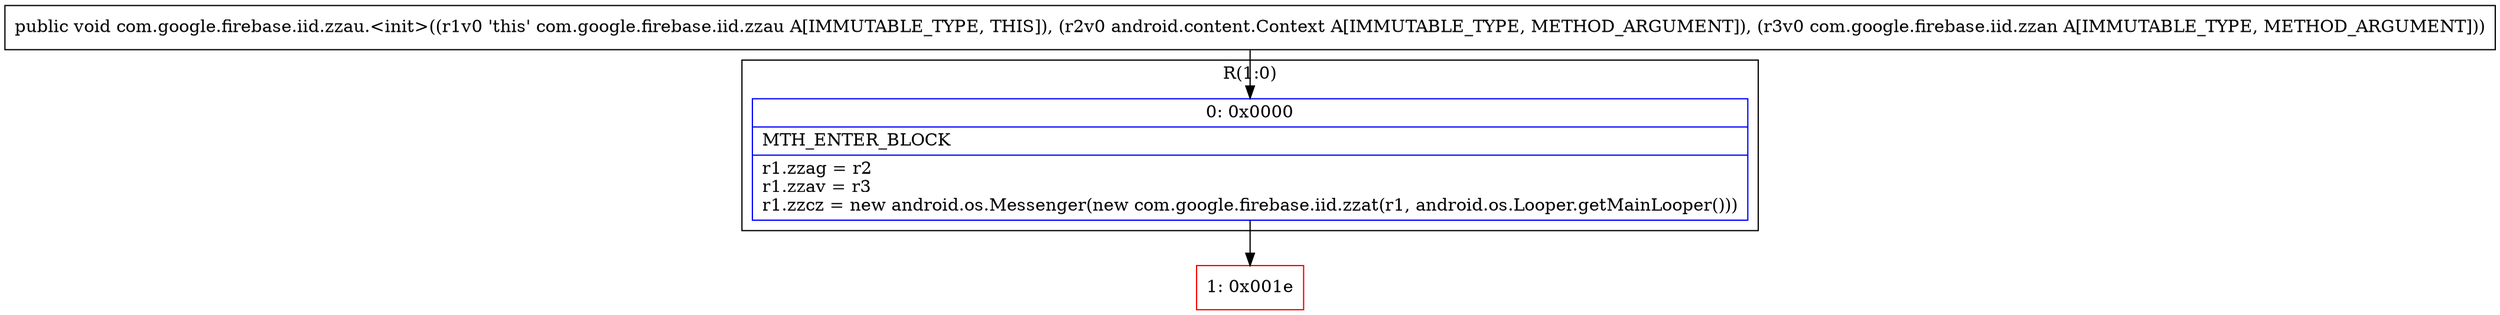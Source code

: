 digraph "CFG forcom.google.firebase.iid.zzau.\<init\>(Landroid\/content\/Context;Lcom\/google\/firebase\/iid\/zzan;)V" {
subgraph cluster_Region_301901099 {
label = "R(1:0)";
node [shape=record,color=blue];
Node_0 [shape=record,label="{0\:\ 0x0000|MTH_ENTER_BLOCK\l|r1.zzag = r2\lr1.zzav = r3\lr1.zzcz = new android.os.Messenger(new com.google.firebase.iid.zzat(r1, android.os.Looper.getMainLooper()))\l}"];
}
Node_1 [shape=record,color=red,label="{1\:\ 0x001e}"];
MethodNode[shape=record,label="{public void com.google.firebase.iid.zzau.\<init\>((r1v0 'this' com.google.firebase.iid.zzau A[IMMUTABLE_TYPE, THIS]), (r2v0 android.content.Context A[IMMUTABLE_TYPE, METHOD_ARGUMENT]), (r3v0 com.google.firebase.iid.zzan A[IMMUTABLE_TYPE, METHOD_ARGUMENT])) }"];
MethodNode -> Node_0;
Node_0 -> Node_1;
}

